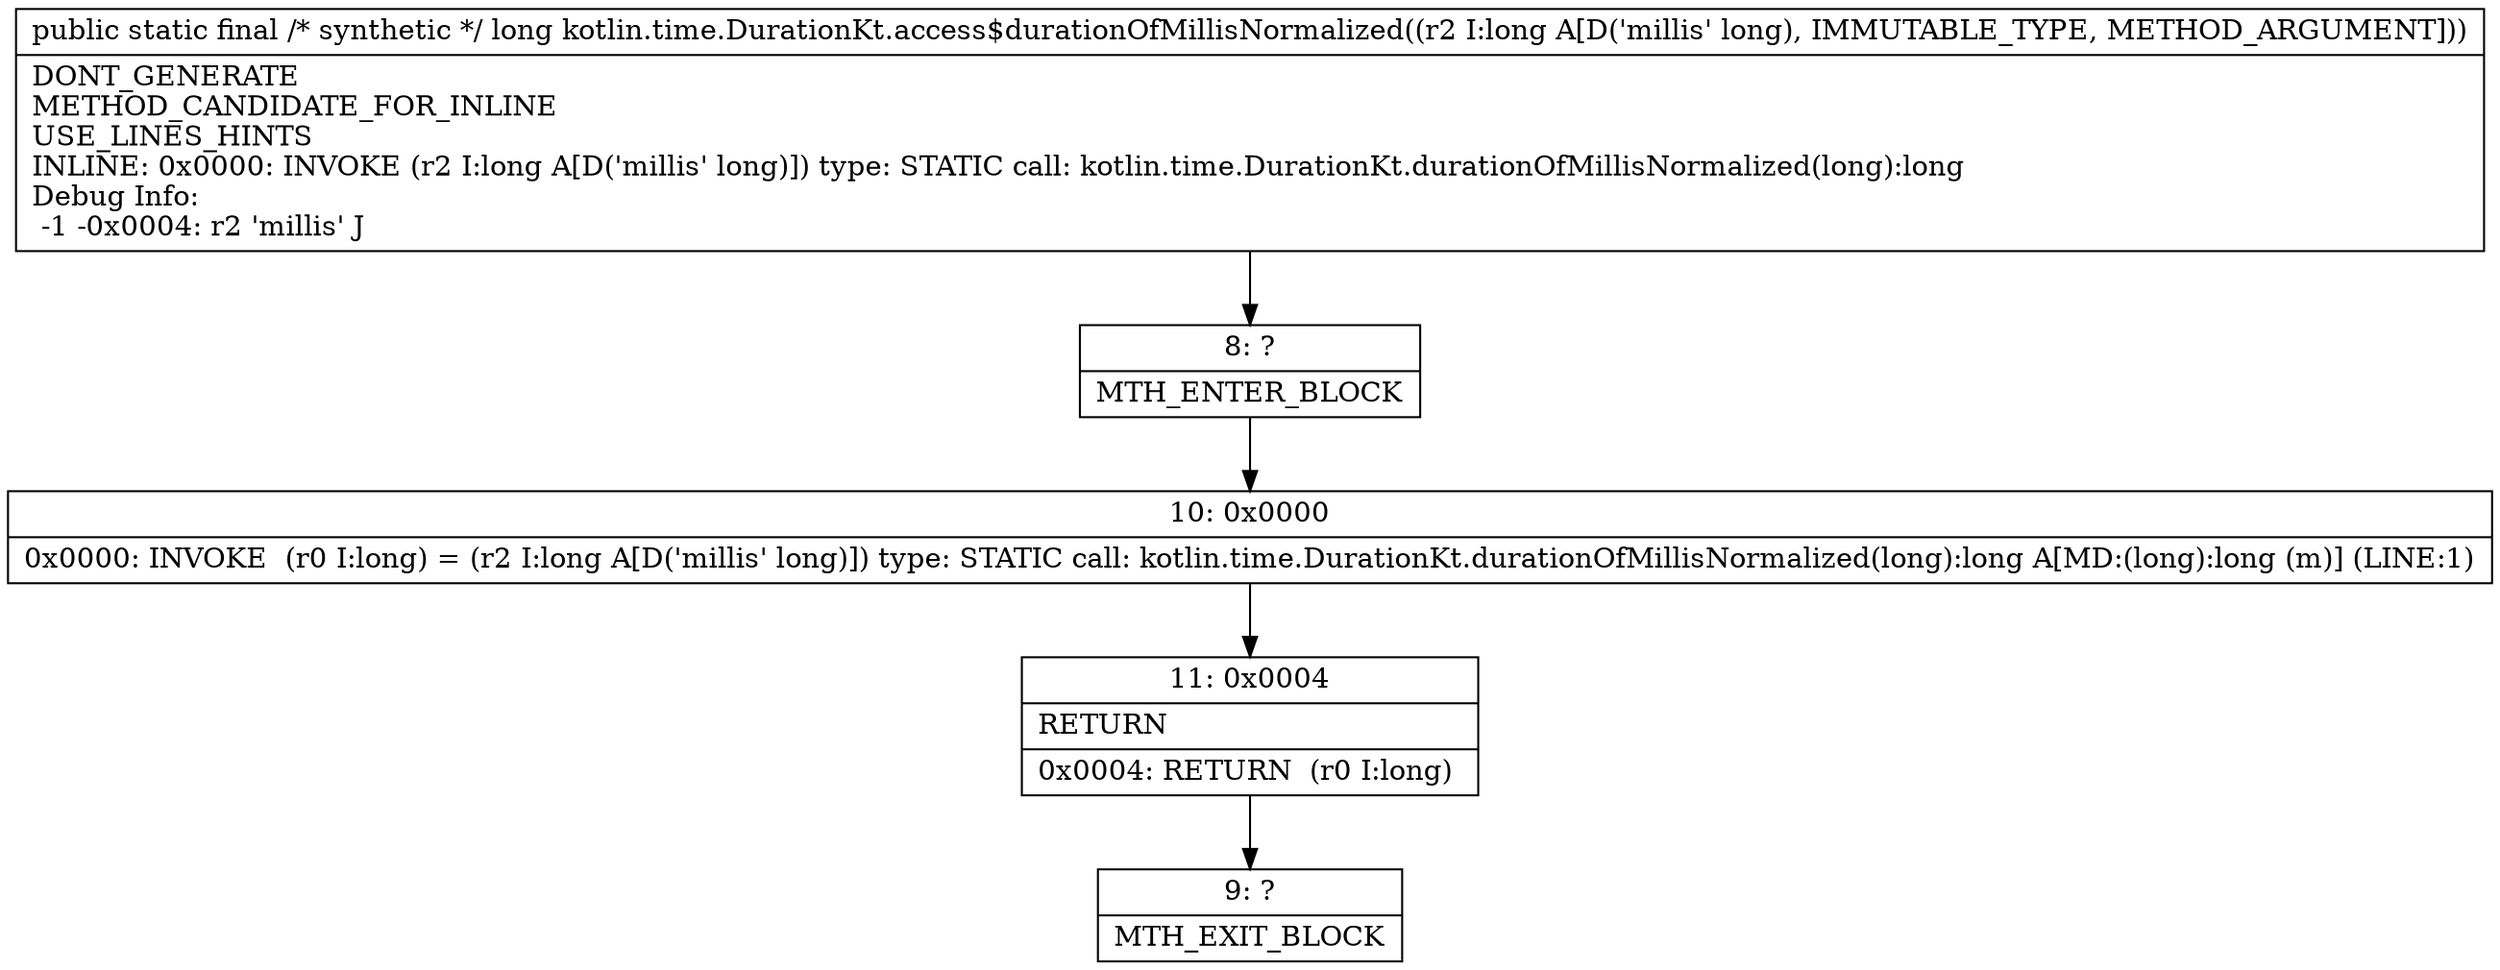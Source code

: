 digraph "CFG forkotlin.time.DurationKt.access$durationOfMillisNormalized(J)J" {
Node_8 [shape=record,label="{8\:\ ?|MTH_ENTER_BLOCK\l}"];
Node_10 [shape=record,label="{10\:\ 0x0000|0x0000: INVOKE  (r0 I:long) = (r2 I:long A[D('millis' long)]) type: STATIC call: kotlin.time.DurationKt.durationOfMillisNormalized(long):long A[MD:(long):long (m)] (LINE:1)\l}"];
Node_11 [shape=record,label="{11\:\ 0x0004|RETURN\l|0x0004: RETURN  (r0 I:long) \l}"];
Node_9 [shape=record,label="{9\:\ ?|MTH_EXIT_BLOCK\l}"];
MethodNode[shape=record,label="{public static final \/* synthetic *\/ long kotlin.time.DurationKt.access$durationOfMillisNormalized((r2 I:long A[D('millis' long), IMMUTABLE_TYPE, METHOD_ARGUMENT]))  | DONT_GENERATE\lMETHOD_CANDIDATE_FOR_INLINE\lUSE_LINES_HINTS\lINLINE: 0x0000: INVOKE  (r2 I:long A[D('millis' long)]) type: STATIC call: kotlin.time.DurationKt.durationOfMillisNormalized(long):long\lDebug Info:\l  \-1 \-0x0004: r2 'millis' J\l}"];
MethodNode -> Node_8;Node_8 -> Node_10;
Node_10 -> Node_11;
Node_11 -> Node_9;
}

